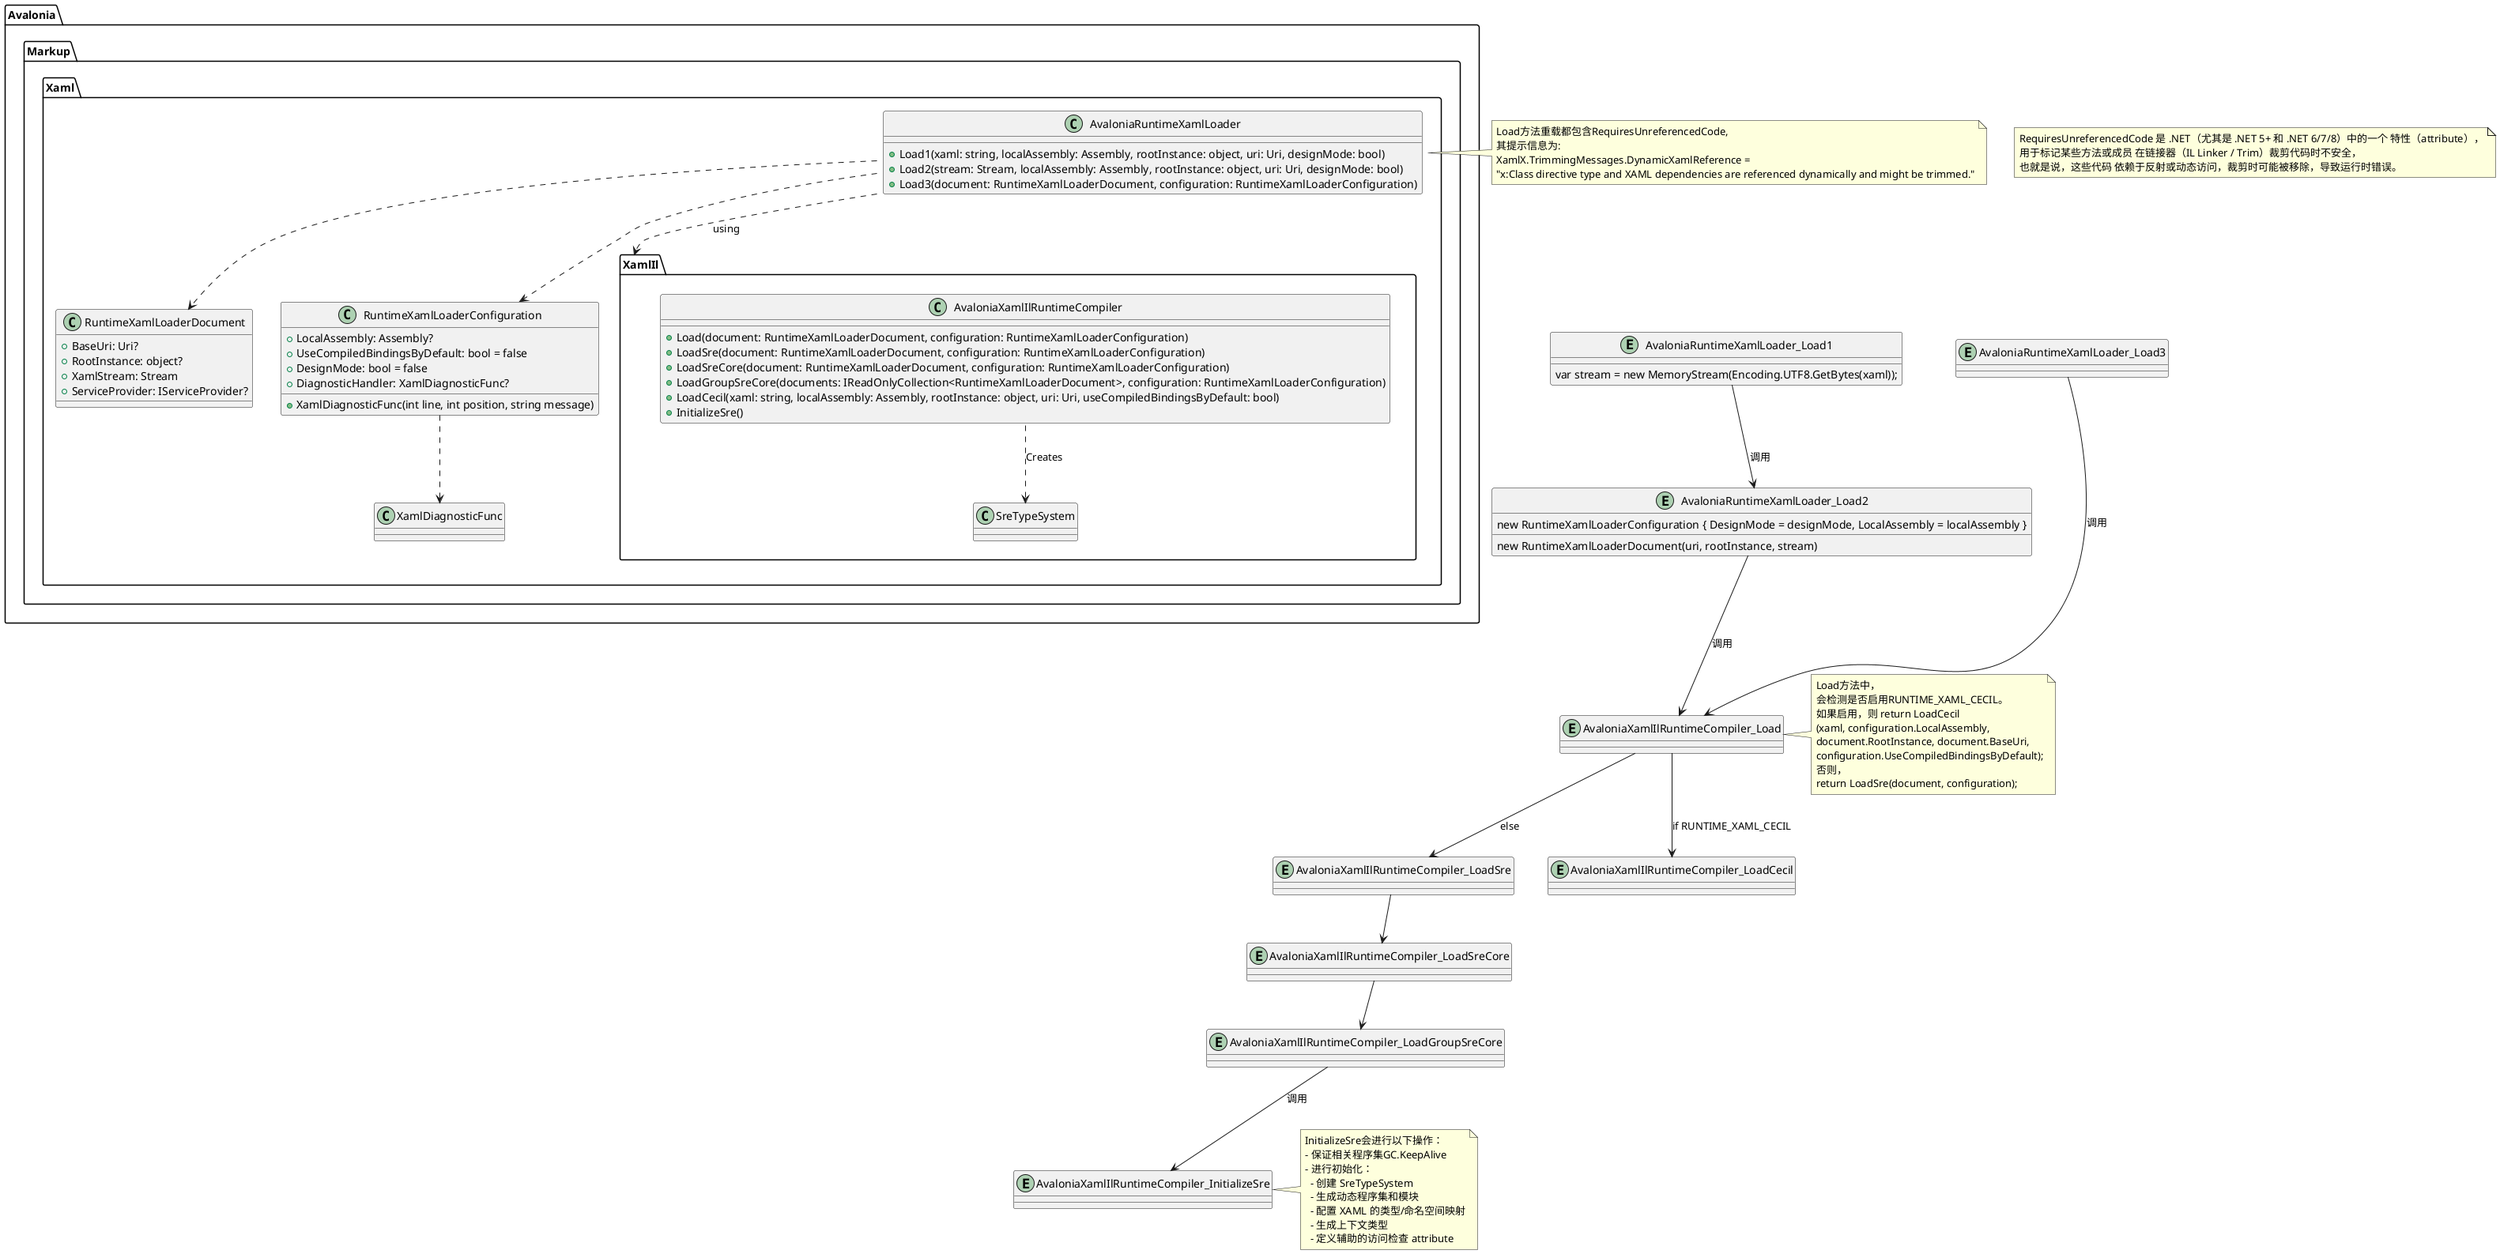 @startuml
namespace Avalonia.Markup.Xaml {
    class AvaloniaRuntimeXamlLoader {
        + Load1(xaml: string, localAssembly: Assembly, rootInstance: object, uri: Uri, designMode: bool)
        + Load2(stream: Stream, localAssembly: Assembly, rootInstance: object, uri: Uri, designMode: bool)
        + Load3(document: RuntimeXamlLoaderDocument, configuration: RuntimeXamlLoaderConfiguration)
    }

    class RuntimeXamlLoaderDocument {
        + BaseUri: Uri?
        + RootInstance: object?
        + XamlStream: Stream
        + ServiceProvider: IServiceProvider?
    }

    class RuntimeXamlLoaderConfiguration {
        + LocalAssembly: Assembly?
        + UseCompiledBindingsByDefault: bool = false
        + DesignMode: bool = false
        + DiagnosticHandler: XamlDiagnosticFunc?
        + XamlDiagnosticFunc(int line, int position, string message)
    }

    AvaloniaRuntimeXamlLoader ..> RuntimeXamlLoaderDocument
    AvaloniaRuntimeXamlLoader ..> RuntimeXamlLoaderConfiguration
    RuntimeXamlLoaderConfiguration ..> XamlDiagnosticFunc
}

' 建立伪节点代表方法
entity AvaloniaRuntimeXamlLoader_Load1 {
  var stream = new MemoryStream(Encoding.UTF8.GetBytes(xaml));
}
entity AvaloniaRuntimeXamlLoader_Load2 {
  new RuntimeXamlLoaderDocument(uri, rootInstance, stream)
  new RuntimeXamlLoaderConfiguration { DesignMode = designMode, LocalAssembly = localAssembly }
}
entity AvaloniaRuntimeXamlLoader_Load3
entity AvaloniaXamlIlRuntimeCompiler_Load
entity AvaloniaXamlIlRuntimeCompiler_LoadCecil
entity AvaloniaXamlIlRuntimeCompiler_LoadSre
entity AvaloniaXamlIlRuntimeCompiler_LoadSreCore
entity AvaloniaXamlIlRuntimeCompiler_LoadGroupSreCore

' 隐藏连线，把伪节点放到类方法对应的位置
Avalonia.Markup.Xaml.AvaloniaRuntimeXamlLoader::Load1 -[hidden]- AvaloniaRuntimeXamlLoader_Load1
Avalonia.Markup.Xaml.AvaloniaRuntimeXamlLoader::Load2 -[hidden]- AvaloniaRuntimeXamlLoader_Load2
Avalonia.Markup.Xaml.AvaloniaRuntimeXamlLoader::Load3 -[hidden]- AvaloniaRuntimeXamlLoader_Load3
Avalonia.Markup.Xaml.XamlIl.AvaloniaXamlIlRuntimeCompiler::Load -[hidden]- AvaloniaXamlIlRuntimeCompiler_Load

' 实际箭头
AvaloniaRuntimeXamlLoader_Load1 --> AvaloniaRuntimeXamlLoader_Load2 : 调用
AvaloniaRuntimeXamlLoader_Load2 --> AvaloniaXamlIlRuntimeCompiler_Load : 调用
AvaloniaRuntimeXamlLoader_Load3 --> AvaloniaXamlIlRuntimeCompiler_Load : 调用
AvaloniaXamlIlRuntimeCompiler_Load --> AvaloniaXamlIlRuntimeCompiler_LoadCecil : if RUNTIME_XAML_CECIL
AvaloniaXamlIlRuntimeCompiler_Load --> AvaloniaXamlIlRuntimeCompiler_LoadSre : else
AvaloniaXamlIlRuntimeCompiler_LoadSre --> AvaloniaXamlIlRuntimeCompiler_LoadSreCore
AvaloniaXamlIlRuntimeCompiler_LoadSreCore --> AvaloniaXamlIlRuntimeCompiler_LoadGroupSreCore

note right of AvaloniaRuntimeXamlLoader
  Load方法重载都包含RequiresUnreferencedCode,
  其提示信息为:
  XamlX.TrimmingMessages.DynamicXamlReference =
  "x:Class directive type and XAML dependencies are referenced dynamically and might be trimmed."
end note

note as N1
  RequiresUnreferencedCode 是 .NET（尤其是 .NET 5+ 和 .NET 6/7/8）中的一个 特性（attribute），
  用于标记某些方法或成员 在链接器（IL Linker / Trim）裁剪代码时不安全，
  也就是说，这些代码 依赖于反射或动态访问，裁剪时可能被移除，导致运行时错误。
end note

note right of AvaloniaXamlIlRuntimeCompiler_Load
  Load方法中，
  会检测是否启用RUNTIME_XAML_CECIL。
  如果启用，则 return LoadCecil
  (xaml, configuration.LocalAssembly, 
  document.RootInstance, document.BaseUri, 
  configuration.UseCompiledBindingsByDefault);
  否则，
  return LoadSre(document, configuration);
end note

package Avalonia.Markup.Xaml.XamlIl {
    class AvaloniaXamlIlRuntimeCompiler {
        + Load(document: RuntimeXamlLoaderDocument, configuration: RuntimeXamlLoaderConfiguration)
        + LoadSre(document: RuntimeXamlLoaderDocument, configuration: RuntimeXamlLoaderConfiguration)
        + LoadSreCore(document: RuntimeXamlLoaderDocument, configuration: RuntimeXamlLoaderConfiguration)
        + LoadGroupSreCore(documents: IReadOnlyCollection<RuntimeXamlLoaderDocument>, configuration: RuntimeXamlLoaderConfiguration)
        + LoadCecil(xaml: string, localAssembly: Assembly, rootInstance: object, uri: Uri, useCompiledBindingsByDefault: bool)
        + InitializeSre()
    }
}

Avalonia.Markup.Xaml.AvaloniaRuntimeXamlLoader ..> Avalonia.Markup.Xaml.XamlIl : using

entity AvaloniaXamlIlRuntimeCompiler_InitializeSre
Avalonia.Markup.Xaml.XamlIl.AvaloniaXamlIlRuntimeCompiler::InitializeSre -[hidden]- AvaloniaXamlIlRuntimeCompiler_InitializeSre
AvaloniaXamlIlRuntimeCompiler_LoadGroupSreCore --> AvaloniaXamlIlRuntimeCompiler_InitializeSre : 调用

note right of AvaloniaXamlIlRuntimeCompiler_InitializeSre
  InitializeSre会进行以下操作：
  - 保证相关程序集GC.KeepAlive
  - 进行初始化：
    - 创建 SreTypeSystem
    - 生成动态程序集和模块
    - 配置 XAML 的类型/命名空间映射
    - 生成上下文类型
    - 定义辅助的访问检查 attribute
end note

package Avalonia.Markup.Xaml.XamlIl {
    class SreTypeSystem {
    }
    AvaloniaXamlIlRuntimeCompiler ..> SreTypeSystem : Creates
}
@enduml
